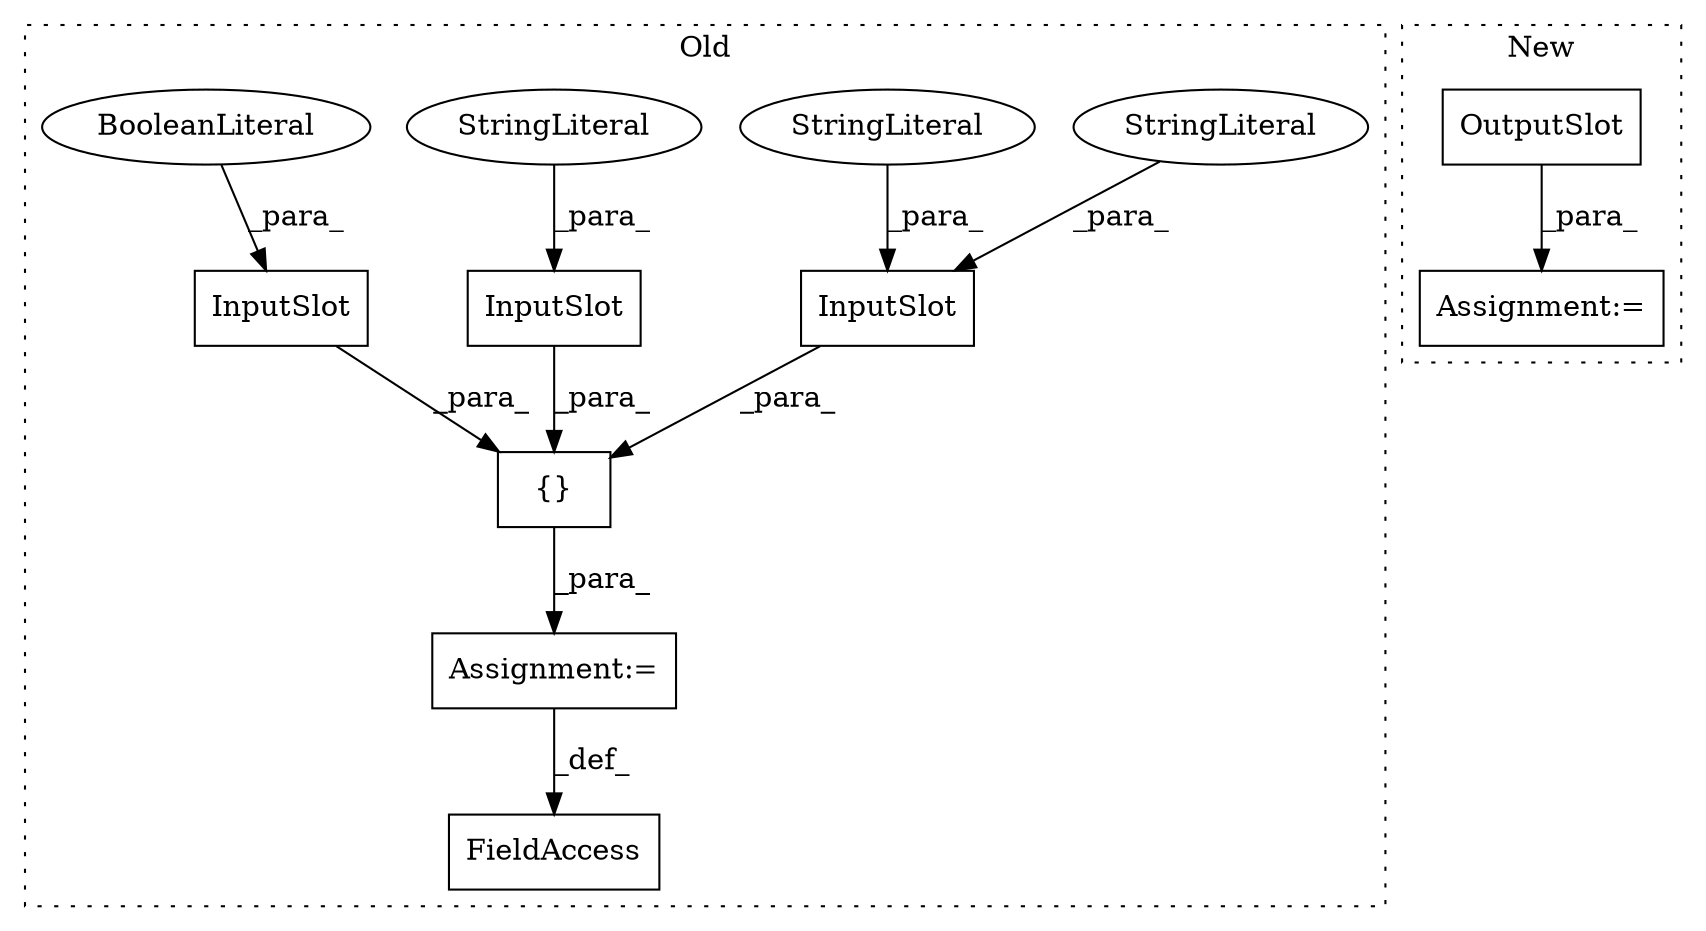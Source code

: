 digraph G {
subgraph cluster0 {
1 [label="InputSlot" a="32" s="15253,15282" l="10,1" shape="box"];
4 [label="Assignment:=" a="7" s="15212" l="1" shape="box"];
5 [label="{}" a="4" s="15230,15368" l="1,1" shape="box"];
6 [label="FieldAccess" a="22" s="15202" l="10" shape="box"];
7 [label="StringLiteral" a="45" s="15263" l="10" shape="ellipse"];
8 [label="InputSlot" a="32" s="15284,15301" l="10,1" shape="box"];
9 [label="StringLiteral" a="45" s="15294" l="7" shape="ellipse"];
10 [label="InputSlot" a="32" s="15341,15367" l="10,1" shape="box"];
11 [label="StringLiteral" a="45" s="15274" l="8" shape="ellipse"];
12 [label="BooleanLiteral" a="9" s="15363" l="4" shape="ellipse"];
label = "Old";
style="dotted";
}
subgraph cluster1 {
2 [label="OutputSlot" a="32" s="15360" l="12" shape="box"];
3 [label="Assignment:=" a="7" s="15359" l="1" shape="box"];
label = "New";
style="dotted";
}
1 -> 5 [label="_para_"];
2 -> 3 [label="_para_"];
4 -> 6 [label="_def_"];
5 -> 4 [label="_para_"];
7 -> 1 [label="_para_"];
8 -> 5 [label="_para_"];
9 -> 8 [label="_para_"];
10 -> 5 [label="_para_"];
11 -> 1 [label="_para_"];
12 -> 10 [label="_para_"];
}
